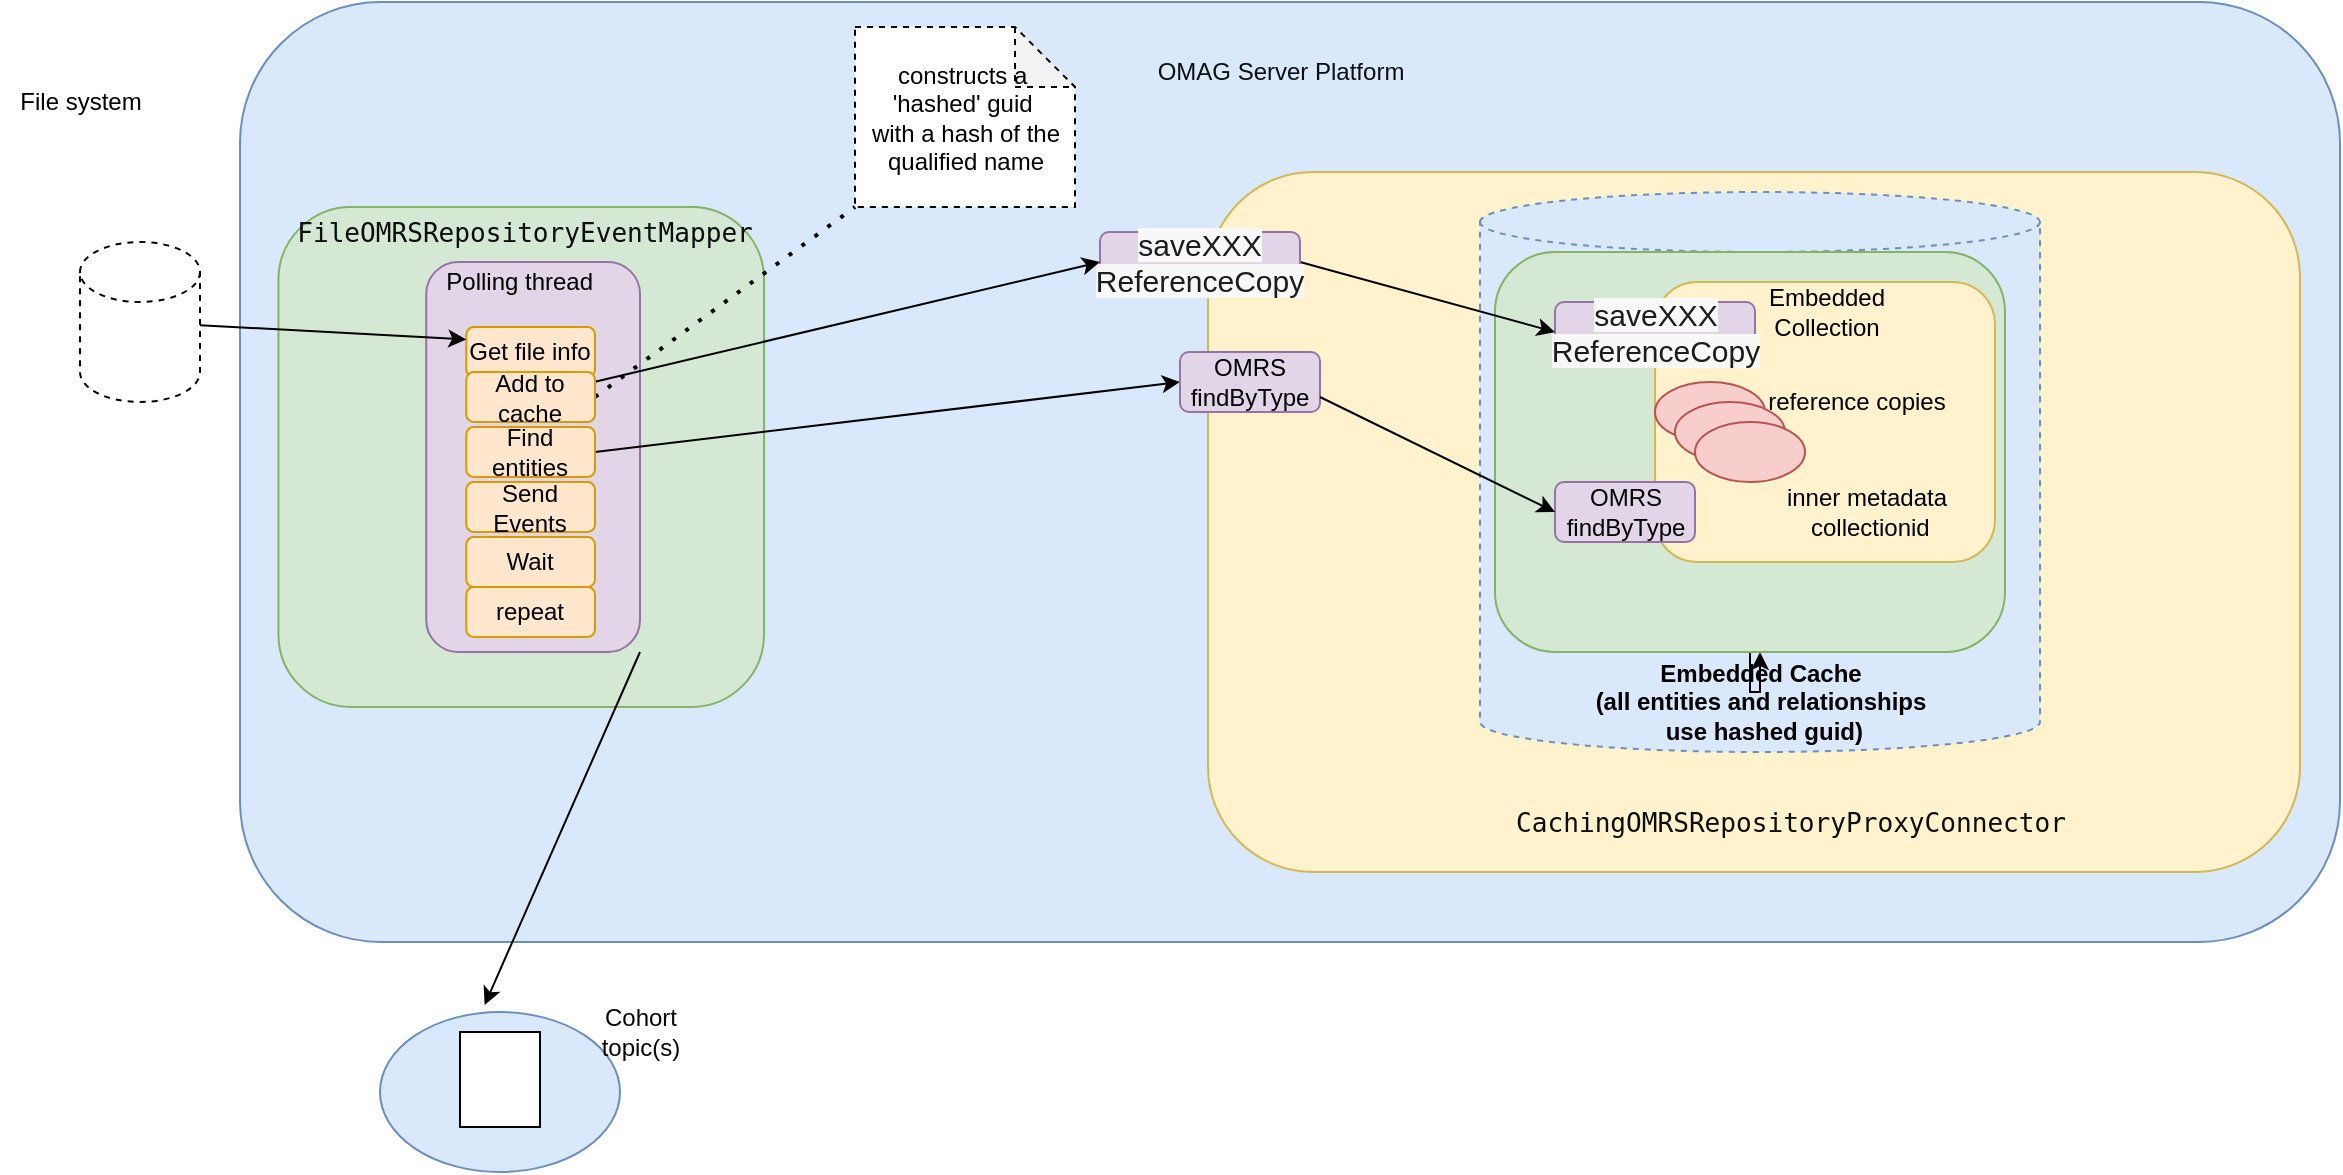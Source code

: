 <mxfile version="20.0.1" type="device"><diagram id="7A8V9R4iHMUmrFSBYZUK" name="Sample Caching File Repository Proxy"><mxGraphModel dx="2010" dy="663" grid="1" gridSize="10" guides="1" tooltips="1" connect="1" arrows="1" fold="1" page="1" pageScale="1" pageWidth="827" pageHeight="1169" math="0" shadow="0"><root><mxCell id="0"/><mxCell id="1" parent="0"/><mxCell id="EDpCm9O-tWdEkrgRSd4b-2" value="" style="rounded=1;whiteSpace=wrap;html=1;fillColor=#d5e8d4;strokeColor=#82b366;" parent="1" vertex="1"><mxGeometry x="357.5" y="145" width="552.5" height="460" as="geometry"/></mxCell><mxCell id="bntoJFXfAJpKUjd20pYS-1" value="" style="rounded=1;whiteSpace=wrap;html=1;fillColor=#dae8fc;strokeColor=#6c8ebf;" parent="1" vertex="1"><mxGeometry x="-60" y="140" width="1050" height="470" as="geometry"/></mxCell><mxCell id="EDpCm9O-tWdEkrgRSd4b-10" value="" style="rounded=1;whiteSpace=wrap;html=1;fillColor=#fff2cc;strokeColor=#d6b656;" parent="1" vertex="1"><mxGeometry x="424" y="225" width="546" height="350" as="geometry"/></mxCell><mxCell id="ZEzSmSFgbrapKhH4_7KY-28" value="" style="shape=cylinder3;whiteSpace=wrap;html=1;boundedLbl=1;backgroundOutline=1;size=15;dashed=1;fillColor=#dae8fc;strokeColor=#6c8ebf;" parent="1" vertex="1"><mxGeometry x="560" y="235" width="280" height="280" as="geometry"/></mxCell><mxCell id="eQQ6pQFceRo9hx9NhtDU-2" value="" style="edgeStyle=orthogonalEdgeStyle;rounded=0;orthogonalLoop=1;jettySize=auto;html=1;" parent="1" source="EDpCm9O-tWdEkrgRSd4b-6" target="ZEzSmSFgbrapKhH4_7KY-29" edge="1"><mxGeometry relative="1" as="geometry"/></mxCell><mxCell id="EDpCm9O-tWdEkrgRSd4b-6" value="" style="rounded=1;whiteSpace=wrap;html=1;fillColor=#d5e8d4;strokeColor=#82b366;" parent="1" vertex="1"><mxGeometry x="567.5" y="265" width="255" height="200" as="geometry"/></mxCell><mxCell id="EDpCm9O-tWdEkrgRSd4b-7" value="" style="rounded=1;whiteSpace=wrap;html=1;fillColor=#d5e8d4;strokeColor=#82b366;" parent="1" vertex="1"><mxGeometry x="-40.78" y="242.5" width="242.81" height="250" as="geometry"/></mxCell><mxCell id="EDpCm9O-tWdEkrgRSd4b-8" value="&lt;pre style=&quot;font-family: &amp;quot;JetBrains Mono&amp;quot;, monospace; font-size: 9.8pt;&quot;&gt;&lt;font color=&quot;#0d0e0f&quot;&gt;FileOMRSRepositoryEventMapper&lt;/font&gt;&lt;/pre&gt;" style="text;html=1;align=center;verticalAlign=middle;resizable=0;points=[];autosize=1;strokeColor=none;fillColor=none;" parent="1" vertex="1"><mxGeometry x="-37.97" y="230" width="240" height="50" as="geometry"/></mxCell><mxCell id="EDpCm9O-tWdEkrgRSd4b-12" value="" style="rounded=1;whiteSpace=wrap;html=1;fillColor=#fff2cc;strokeColor=#d6b656;" parent="1" vertex="1"><mxGeometry x="647.5" y="280" width="170" height="140" as="geometry"/></mxCell><mxCell id="EDpCm9O-tWdEkrgRSd4b-13" value="Embedded&lt;br&gt;Collection" style="text;html=1;align=center;verticalAlign=middle;resizable=0;points=[];autosize=1;strokeColor=none;fillColor=none;" parent="1" vertex="1"><mxGeometry x="697.5" y="280" width="70" height="30" as="geometry"/></mxCell><mxCell id="EDpCm9O-tWdEkrgRSd4b-14" value="" style="ellipse;whiteSpace=wrap;html=1;fillColor=#f8cecc;strokeColor=#b85450;" parent="1" vertex="1"><mxGeometry x="647.5" y="330" width="55" height="30" as="geometry"/></mxCell><mxCell id="EDpCm9O-tWdEkrgRSd4b-15" value="" style="ellipse;whiteSpace=wrap;html=1;fillColor=#f8cecc;strokeColor=#b85450;" parent="1" vertex="1"><mxGeometry x="657.5" y="340" width="55" height="30" as="geometry"/></mxCell><mxCell id="EDpCm9O-tWdEkrgRSd4b-16" value="" style="ellipse;whiteSpace=wrap;html=1;fillColor=#f8cecc;strokeColor=#b85450;" parent="1" vertex="1"><mxGeometry x="667.5" y="350" width="55" height="30" as="geometry"/></mxCell><mxCell id="EDpCm9O-tWdEkrgRSd4b-17" value="reference copies" style="text;html=1;align=center;verticalAlign=middle;resizable=0;points=[];autosize=1;strokeColor=none;fillColor=none;" parent="1" vertex="1"><mxGeometry x="697.5" y="330" width="100" height="20" as="geometry"/></mxCell><mxCell id="t4vAzw5D8JooojcK__xN-1" value="" style="ellipse;whiteSpace=wrap;html=1;fillColor=#dae8fc;strokeColor=#6c8ebf;" parent="1" vertex="1"><mxGeometry x="10" y="645" width="120" height="80" as="geometry"/></mxCell><mxCell id="t4vAzw5D8JooojcK__xN-2" value="" style="rounded=0;whiteSpace=wrap;html=1;" parent="1" vertex="1"><mxGeometry x="50" y="655" width="40" height="47.5" as="geometry"/></mxCell><mxCell id="t4vAzw5D8JooojcK__xN-3" value="Cohort &lt;br&gt;topic(s)" style="text;html=1;align=center;verticalAlign=middle;resizable=0;points=[];autosize=1;strokeColor=none;fillColor=none;fontColor=#080808;" parent="1" vertex="1"><mxGeometry x="110" y="640" width="60" height="30" as="geometry"/></mxCell><mxCell id="t4vAzw5D8JooojcK__xN-4" value="" style="endArrow=classic;html=1;rounded=0;exitX=1;exitY=1;exitDx=0;exitDy=0;entryX=0.436;entryY=-0.044;entryDx=0;entryDy=0;entryPerimeter=0;" parent="1" source="ZEzSmSFgbrapKhH4_7KY-1" target="t4vAzw5D8JooojcK__xN-1" edge="1"><mxGeometry width="50" height="50" relative="1" as="geometry"><mxPoint x="400" y="405" as="sourcePoint"/><mxPoint x="450" y="355" as="targetPoint"/></mxGeometry></mxCell><mxCell id="ZEzSmSFgbrapKhH4_7KY-1" value="" style="rounded=1;whiteSpace=wrap;html=1;fillColor=#e1d5e7;strokeColor=#9673a6;" parent="1" vertex="1"><mxGeometry x="33.13" y="270" width="106.87" height="195" as="geometry"/></mxCell><mxCell id="ZEzSmSFgbrapKhH4_7KY-2" value="Polling thread&amp;nbsp;" style="text;html=1;align=center;verticalAlign=middle;resizable=0;points=[];autosize=1;strokeColor=none;fillColor=none;" parent="1" vertex="1"><mxGeometry x="35.63" y="270" width="90" height="20" as="geometry"/></mxCell><mxCell id="ZEzSmSFgbrapKhH4_7KY-5" value="" style="shape=cylinder3;whiteSpace=wrap;html=1;boundedLbl=1;backgroundOutline=1;size=15;dashed=1;" parent="1" vertex="1"><mxGeometry x="-140" y="260" width="60" height="80" as="geometry"/></mxCell><mxCell id="ZEzSmSFgbrapKhH4_7KY-6" value="File system" style="text;html=1;align=center;verticalAlign=middle;resizable=0;points=[];autosize=1;strokeColor=none;fillColor=none;" parent="1" vertex="1"><mxGeometry x="-180" y="180" width="80" height="20" as="geometry"/></mxCell><mxCell id="ZEzSmSFgbrapKhH4_7KY-7" value="Get file info" style="rounded=1;whiteSpace=wrap;html=1;fillColor=#ffe6cc;strokeColor=#d79b00;" parent="1" vertex="1"><mxGeometry x="53.13" y="302.5" width="64.37" height="25" as="geometry"/></mxCell><mxCell id="ZEzSmSFgbrapKhH4_7KY-8" value="" style="endArrow=classic;html=1;rounded=0;exitX=1;exitY=0.5;exitDx=0;exitDy=0;entryX=0;entryY=0.5;entryDx=0;entryDy=0;" parent="1" source="eQQ6pQFceRo9hx9NhtDU-4" target="ZEzSmSFgbrapKhH4_7KY-9" edge="1"><mxGeometry width="50" height="50" relative="1" as="geometry"><mxPoint x="220" y="292.5" as="sourcePoint"/><mxPoint x="386.04" y="285.45" as="targetPoint"/></mxGeometry></mxCell><mxCell id="ZEzSmSFgbrapKhH4_7KY-9" value="OMRS findByType" style="rounded=1;whiteSpace=wrap;html=1;fillColor=#e1d5e7;strokeColor=#9673a6;" parent="1" vertex="1"><mxGeometry x="410" y="315" width="70" height="30" as="geometry"/></mxCell><mxCell id="ZEzSmSFgbrapKhH4_7KY-10" value="" style="endArrow=classic;html=1;rounded=0;entryX=0;entryY=0.25;entryDx=0;entryDy=0;" parent="1" source="ZEzSmSFgbrapKhH4_7KY-5" target="ZEzSmSFgbrapKhH4_7KY-7" edge="1"><mxGeometry width="50" height="50" relative="1" as="geometry"><mxPoint x="400" y="365" as="sourcePoint"/><mxPoint x="50" y="255" as="targetPoint"/><Array as="points"/></mxGeometry></mxCell><mxCell id="ZEzSmSFgbrapKhH4_7KY-16" value="&lt;span style=&quot;text-align: left; color: rgb(29, 28, 29); font-family: Slack-Lato, Slack-Fractions, appleLogo, sans-serif; font-size: 15px; font-variant-ligatures: common-ligatures; background-color: rgb(248, 248, 248);&quot;&gt;saveXXX&lt;/span&gt;&lt;br style=&quot;text-align: left; color: rgb(29, 28, 29); font-family: Slack-Lato, Slack-Fractions, appleLogo, sans-serif; font-size: 15px; font-variant-ligatures: common-ligatures;&quot;&gt;&lt;span style=&quot;text-align: left; color: rgb(29, 28, 29); font-family: Slack-Lato, Slack-Fractions, appleLogo, sans-serif; font-size: 15px; font-variant-ligatures: common-ligatures; background-color: rgb(248, 248, 248);&quot;&gt;ReferenceCopy&lt;/span&gt;" style="rounded=1;whiteSpace=wrap;html=1;fillColor=#e1d5e7;strokeColor=#9673a6;" parent="1" vertex="1"><mxGeometry x="597.5" y="290" width="100" height="30" as="geometry"/></mxCell><mxCell id="ZEzSmSFgbrapKhH4_7KY-18" value="" style="endArrow=classic;html=1;rounded=0;entryX=0;entryY=0.5;entryDx=0;entryDy=0;exitX=1;exitY=0.5;exitDx=0;exitDy=0;" parent="1" source="TpQzelpEMOYkjM5uo2HA-3" target="ZEzSmSFgbrapKhH4_7KY-16" edge="1"><mxGeometry width="50" height="50" relative="1" as="geometry"><mxPoint x="464" y="260" as="sourcePoint"/><mxPoint x="450" y="275" as="targetPoint"/></mxGeometry></mxCell><mxCell id="ZEzSmSFgbrapKhH4_7KY-24" value="OMRS findByType" style="rounded=1;whiteSpace=wrap;html=1;fillColor=#e1d5e7;strokeColor=#9673a6;" parent="1" vertex="1"><mxGeometry x="597.5" y="380" width="70" height="30" as="geometry"/></mxCell><mxCell id="ZEzSmSFgbrapKhH4_7KY-25" value="" style="endArrow=classic;html=1;rounded=0;exitX=1;exitY=0.75;exitDx=0;exitDy=0;entryX=0;entryY=0.5;entryDx=0;entryDy=0;" parent="1" source="ZEzSmSFgbrapKhH4_7KY-9" target="ZEzSmSFgbrapKhH4_7KY-24" edge="1"><mxGeometry width="50" height="50" relative="1" as="geometry"><mxPoint x="220" y="305" as="sourcePoint"/><mxPoint x="420" y="340" as="targetPoint"/></mxGeometry></mxCell><mxCell id="ZEzSmSFgbrapKhH4_7KY-29" value="&lt;b&gt;Embedded Cache&lt;br&gt;(all entities and relationships&lt;br&gt;&amp;nbsp;use hashed guid)&lt;br&gt;&lt;/b&gt;" style="text;html=1;align=center;verticalAlign=middle;resizable=0;points=[];autosize=1;strokeColor=none;fillColor=none;" parent="1" vertex="1"><mxGeometry x="610" y="465" width="180" height="50" as="geometry"/></mxCell><mxCell id="huyisxjt-n5lu68IgNIN-2" value="constructs a&amp;nbsp;&lt;br&gt;'hashed' guid&amp;nbsp;&lt;br&gt;with a hash of the qualified name" style="shape=note;whiteSpace=wrap;html=1;backgroundOutline=1;darkOpacity=0.05;dashed=1;" parent="1" vertex="1"><mxGeometry x="247.5" y="152.5" width="110" height="90" as="geometry"/></mxCell><mxCell id="huyisxjt-n5lu68IgNIN-6" value="" style="endArrow=none;dashed=1;html=1;dashPattern=1 3;strokeWidth=2;rounded=0;entryX=0;entryY=1;entryDx=0;entryDy=0;entryPerimeter=0;exitX=1;exitY=0.5;exitDx=0;exitDy=0;" parent="1" source="eQQ6pQFceRo9hx9NhtDU-8" target="huyisxjt-n5lu68IgNIN-2" edge="1"><mxGeometry width="50" height="50" relative="1" as="geometry"><mxPoint x="411.5" y="245" as="sourcePoint"/><mxPoint x="450" y="215" as="targetPoint"/><Array as="points"/></mxGeometry></mxCell><mxCell id="Kkjp7Yjr_wykEMlBD6BD-2" value="inner metadata&lt;br&gt;&amp;nbsp;collectionid" style="text;html=1;align=center;verticalAlign=middle;resizable=0;points=[];autosize=1;strokeColor=none;fillColor=none;" parent="1" vertex="1"><mxGeometry x="702.5" y="380" width="100" height="30" as="geometry"/></mxCell><mxCell id="TpQzelpEMOYkjM5uo2HA-3" value="&lt;span style=&quot;text-align: left; color: rgb(29, 28, 29); font-family: Slack-Lato, Slack-Fractions, appleLogo, sans-serif; font-size: 15px; font-variant-ligatures: common-ligatures; background-color: rgb(248, 248, 248);&quot;&gt;saveXXX&lt;/span&gt;&lt;br style=&quot;text-align: left; color: rgb(29, 28, 29); font-family: Slack-Lato, Slack-Fractions, appleLogo, sans-serif; font-size: 15px; font-variant-ligatures: common-ligatures;&quot;&gt;&lt;span style=&quot;text-align: left; color: rgb(29, 28, 29); font-family: Slack-Lato, Slack-Fractions, appleLogo, sans-serif; font-size: 15px; font-variant-ligatures: common-ligatures; background-color: rgb(248, 248, 248);&quot;&gt;ReferenceCopy&lt;/span&gt;" style="rounded=1;whiteSpace=wrap;html=1;fillColor=#e1d5e7;strokeColor=#9673a6;" parent="1" vertex="1"><mxGeometry x="370" y="255" width="100" height="30" as="geometry"/></mxCell><mxCell id="TpQzelpEMOYkjM5uo2HA-4" value="" style="endArrow=classic;html=1;rounded=0;entryX=0;entryY=0.5;entryDx=0;entryDy=0;" parent="1" source="eQQ6pQFceRo9hx9NhtDU-8" target="TpQzelpEMOYkjM5uo2HA-3" edge="1"><mxGeometry width="50" height="50" relative="1" as="geometry"><mxPoint x="225.63" y="272.5" as="sourcePoint"/><mxPoint x="420" y="340" as="targetPoint"/></mxGeometry></mxCell><mxCell id="eQQ6pQFceRo9hx9NhtDU-3" value="&lt;pre style=&quot;color: rgb(0, 0, 0); font-family: &amp;quot;JetBrains Mono&amp;quot;, monospace; font-size: 9.8pt;&quot;&gt;&lt;font color=&quot;#0d0e0f&quot;&gt;CachingOMRSRepositoryProxyConnector&lt;/font&gt;&lt;/pre&gt;" style="text;html=1;align=center;verticalAlign=middle;resizable=0;points=[];autosize=1;strokeColor=none;fillColor=none;fontColor=#0D0E0F;" parent="1" vertex="1"><mxGeometry x="570" y="525" width="290" height="50" as="geometry"/></mxCell><mxCell id="eQQ6pQFceRo9hx9NhtDU-4" value="Find entities" style="rounded=1;whiteSpace=wrap;html=1;fillColor=#ffe6cc;strokeColor=#d79b00;" parent="1" vertex="1"><mxGeometry x="53.13" y="352.5" width="64.37" height="25" as="geometry"/></mxCell><mxCell id="eQQ6pQFceRo9hx9NhtDU-5" value="Send Events" style="rounded=1;whiteSpace=wrap;html=1;fillColor=#ffe6cc;strokeColor=#d79b00;" parent="1" vertex="1"><mxGeometry x="53.13" y="380" width="64.37" height="25" as="geometry"/></mxCell><mxCell id="eQQ6pQFceRo9hx9NhtDU-6" value="Wait" style="rounded=1;whiteSpace=wrap;html=1;fillColor=#ffe6cc;strokeColor=#d79b00;" parent="1" vertex="1"><mxGeometry x="53.13" y="407.5" width="64.37" height="25" as="geometry"/></mxCell><mxCell id="eQQ6pQFceRo9hx9NhtDU-7" value="repeat" style="rounded=1;whiteSpace=wrap;html=1;fillColor=#ffe6cc;strokeColor=#d79b00;" parent="1" vertex="1"><mxGeometry x="53.13" y="432.5" width="64.37" height="25" as="geometry"/></mxCell><mxCell id="eQQ6pQFceRo9hx9NhtDU-8" value="Add to cache" style="rounded=1;whiteSpace=wrap;html=1;fillColor=#ffe6cc;strokeColor=#d79b00;" parent="1" vertex="1"><mxGeometry x="53.13" y="325" width="64.37" height="25" as="geometry"/></mxCell><mxCell id="eQQ6pQFceRo9hx9NhtDU-9" value="OMAG Server Platform" style="text;html=1;align=center;verticalAlign=middle;resizable=0;points=[];autosize=1;strokeColor=none;fillColor=none;fontColor=#0D0E0F;" parent="1" vertex="1"><mxGeometry x="390" y="165" width="140" height="20" as="geometry"/></mxCell></root></mxGraphModel></diagram></mxfile>